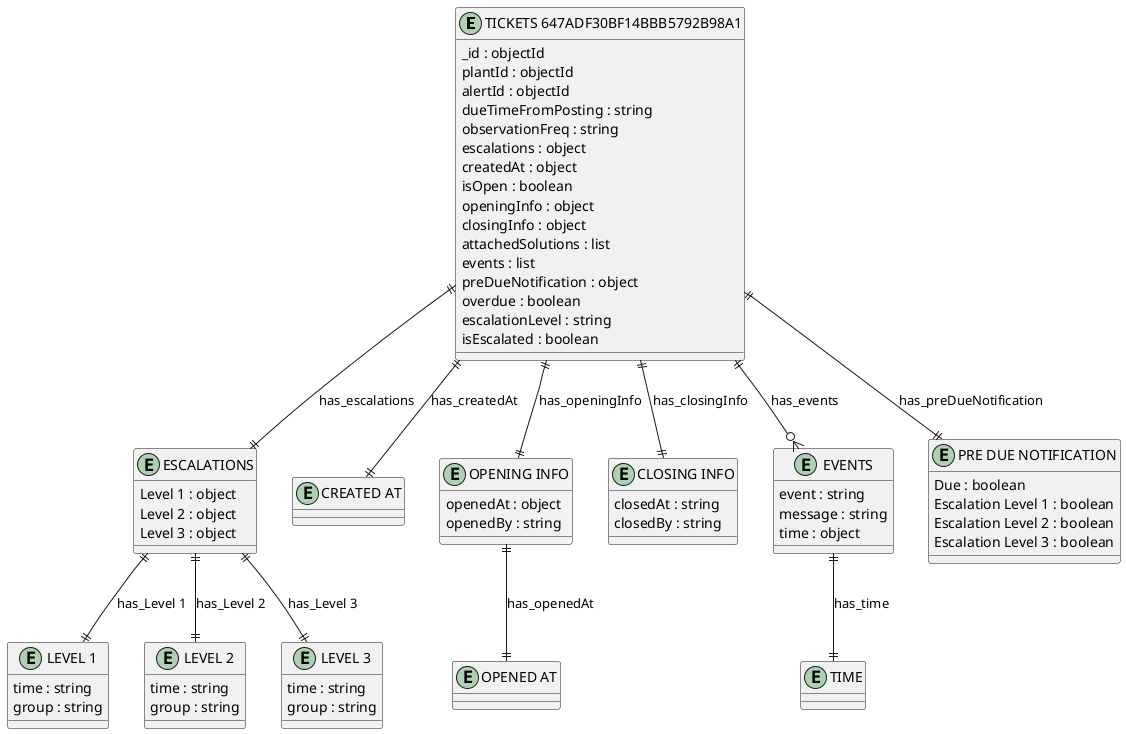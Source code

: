@startuml TICKETS_647ADF30BF14BBB5792B98A1_Diagram

entity "TICKETS 647ADF30BF14BBB5792B98A1" as TICKETS_647ADF30BF14BBB5792B98A1 {
  _id : objectId
  plantId : objectId
  alertId : objectId
  dueTimeFromPosting : string
  observationFreq : string
  escalations : object
  createdAt : object
  isOpen : boolean
  openingInfo : object
  closingInfo : object
  attachedSolutions : list
  events : list
  preDueNotification : object
  overdue : boolean
  escalationLevel : string
  isEscalated : boolean
}

entity "ESCALATIONS" as ESCALATIONS {
  Level 1 : object
  Level 2 : object
  Level 3 : object
}

entity "LEVEL 1" as LEVEL_1 {
  time : string
  group : string
}

entity "LEVEL 2" as LEVEL_2 {
  time : string
  group : string
}

entity "LEVEL 3" as LEVEL_3 {
  time : string
  group : string
}

entity "CREATED AT" as CREATED_AT {
}

entity "OPENING INFO" as OPENING_INFO {
  openedAt : object
  openedBy : string
}

entity "OPENED AT" as OPENED_AT {
}

entity "CLOSING INFO" as CLOSING_INFO {
  closedAt : string
  closedBy : string
}

entity "EVENTS" as EVENTS {
  event : string
  message : string
  time : object
}

entity "TIME" as TIME {
}

entity "PRE DUE NOTIFICATION" as PRE_DUE_NOTIFICATION {
  Due : boolean
  Escalation Level 1 : boolean
  Escalation Level 2 : boolean
  Escalation Level 3 : boolean
}

' // Relationships
TICKETS_647ADF30BF14BBB5792B98A1 ||--|| ESCALATIONS : has_escalations
ESCALATIONS ||--|| LEVEL_1 : has_Level 1
ESCALATIONS ||--|| LEVEL_2 : has_Level 2
ESCALATIONS ||--|| LEVEL_3 : has_Level 3
TICKETS_647ADF30BF14BBB5792B98A1 ||--|| CREATED_AT : has_createdAt
TICKETS_647ADF30BF14BBB5792B98A1 ||--|| OPENING_INFO : has_openingInfo
OPENING_INFO ||--|| OPENED_AT : has_openedAt
TICKETS_647ADF30BF14BBB5792B98A1 ||--|| CLOSING_INFO : has_closingInfo
TICKETS_647ADF30BF14BBB5792B98A1 ||--o{ EVENTS : has_events
EVENTS ||--|| TIME : has_time
TICKETS_647ADF30BF14BBB5792B98A1 ||--|| PRE_DUE_NOTIFICATION : has_preDueNotification
@enduml
